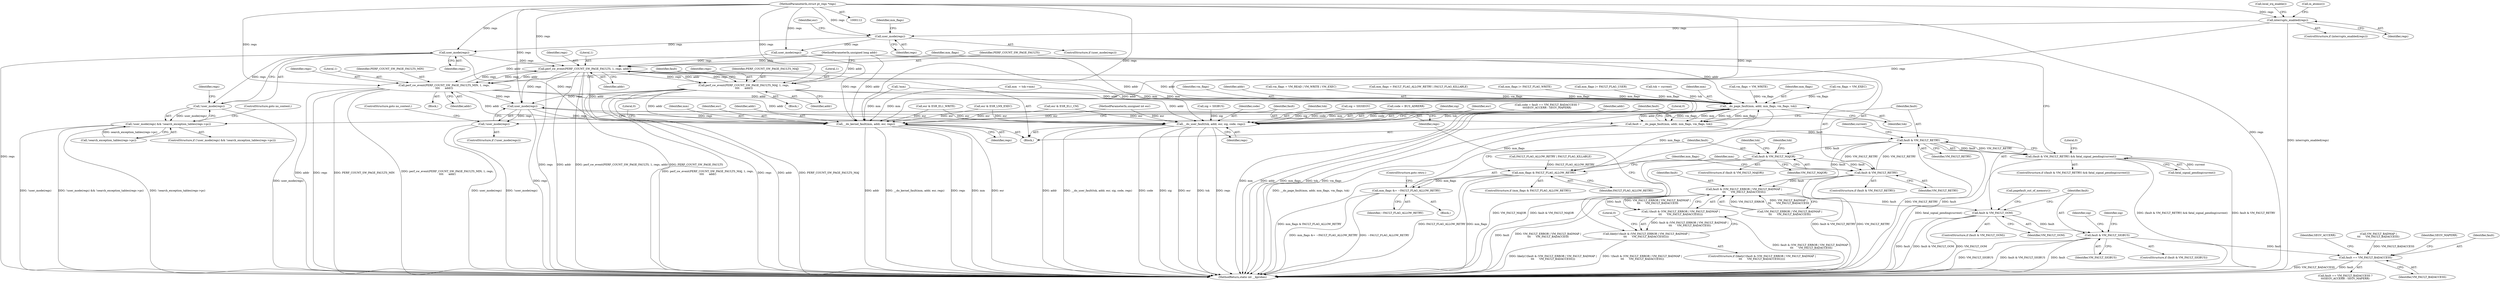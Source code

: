 digraph "0_linux_5a0fdfada3a2aa50d7b947a2e958bf00cbe0d830_0@pointer" {
"1000216" [label="(Call,user_mode(regs))"];
"1000155" [label="(Call,user_mode(regs))"];
"1000145" [label="(Call,interrupts_enabled(regs))"];
"1000115" [label="(MethodParameterIn,struct pt_regs *regs)"];
"1000215" [label="(Call,!user_mode(regs))"];
"1000214" [label="(Call,!user_mode(regs) && !search_exception_tables(regs->pc))"];
"1000241" [label="(Call,perf_sw_event(PERF_COUNT_SW_PAGE_FAULTS, 1, regs, addr))"];
"1000260" [label="(Call,perf_sw_event(PERF_COUNT_SW_PAGE_FAULTS_MAJ, 1, regs,\n\t\t\t\t      addr))"];
"1000226" [label="(Call,__do_page_fault(mm, addr, mm_flags, vm_flags, tsk))"];
"1000224" [label="(Call,fault = __do_page_fault(mm, addr, mm_flags, vm_flags, tsk))"];
"1000234" [label="(Call,fault & VM_FAULT_RETRY)"];
"1000233" [label="(Call,(fault & VM_FAULT_RETRY) && fatal_signal_pending(current))"];
"1000252" [label="(Call,fault & VM_FAULT_MAJOR)"];
"1000277" [label="(Call,fault & VM_FAULT_RETRY)"];
"1000293" [label="(Call,fault & (VM_FAULT_ERROR | VM_FAULT_BADMAP |\n\t\t\t      VM_FAULT_BADACCESS))"];
"1000292" [label="(Call,!(fault & (VM_FAULT_ERROR | VM_FAULT_BADMAP |\n\t\t\t      VM_FAULT_BADACCESS)))"];
"1000291" [label="(Call,likely(!(fault & (VM_FAULT_ERROR | VM_FAULT_BADMAP |\n\t\t\t      VM_FAULT_BADACCESS))))"];
"1000308" [label="(Call,fault & VM_FAULT_OOM)"];
"1000316" [label="(Call,fault & VM_FAULT_SIGBUS)"];
"1000334" [label="(Call,fault == VM_FAULT_BADACCESS)"];
"1000247" [label="(Call,mm_flags & FAULT_FLAG_ALLOW_RETRY)"];
"1000281" [label="(Call,mm_flags &= ~FAULT_FLAG_ALLOW_RETRY)"];
"1000339" [label="(Call,__do_user_fault(tsk, addr, esr, sig, code, regs))"];
"1000349" [label="(Call,__do_kernel_fault(mm, addr, esr, regs))"];
"1000304" [label="(Call,user_mode(regs))"];
"1000303" [label="(Call,!user_mode(regs))"];
"1000271" [label="(Call,perf_sw_event(PERF_COUNT_SW_PAGE_FAULTS_MIN, 1, regs,\n\t\t\t\t      addr))"];
"1000263" [label="(Identifier,regs)"];
"1000274" [label="(Identifier,regs)"];
"1000150" [label="(Call,in_atomic())"];
"1000249" [label="(Identifier,FAULT_FLAG_ALLOW_RETRY)"];
"1000156" [label="(Identifier,regs)"];
"1000116" [label="(Block,)"];
"1000245" [label="(Identifier,addr)"];
"1000272" [label="(Identifier,PERF_COUNT_SW_PAGE_FAULTS_MIN)"];
"1000161" [label="(Call,esr & ESR_LNX_EXEC)"];
"1000320" [label="(Call,sig = SIGBUS)"];
"1000303" [label="(Call,!user_mode(regs))"];
"1000213" [label="(ControlStructure,if (!user_mode(regs) && !search_exception_tables(regs->pc)))"];
"1000280" [label="(Block,)"];
"1000232" [label="(ControlStructure,if ((fault & VM_FAULT_RETRY) && fatal_signal_pending(current)))"];
"1000266" [label="(Block,)"];
"1000179" [label="(Call,vm_flags = VM_WRITE)"];
"1000297" [label="(Call,VM_FAULT_BADMAP |\n\t\t\t      VM_FAULT_BADACCESS)"];
"1000229" [label="(Identifier,mm_flags)"];
"1000291" [label="(Call,likely(!(fault & (VM_FAULT_ERROR | VM_FAULT_BADMAP |\n\t\t\t      VM_FAULT_BADACCESS))))"];
"1000165" [label="(Call,vm_flags = VM_EXEC)"];
"1000292" [label="(Call,!(fault & (VM_FAULT_ERROR | VM_FAULT_BADMAP |\n\t\t\t      VM_FAULT_BADACCESS)))"];
"1000275" [label="(Identifier,addr)"];
"1000281" [label="(Call,mm_flags &= ~FAULT_FLAG_ALLOW_RETRY)"];
"1000154" [label="(ControlStructure,if (user_mode(regs)))"];
"1000254" [label="(Identifier,VM_FAULT_MAJOR)"];
"1000345" [label="(Identifier,regs)"];
"1000196" [label="(Call,user_mode(regs))"];
"1000304" [label="(Call,user_mode(regs))"];
"1000282" [label="(Identifier,mm_flags)"];
"1000230" [label="(Identifier,vm_flags)"];
"1000312" [label="(Call,pagefault_out_of_memory())"];
"1000278" [label="(Identifier,fault)"];
"1000349" [label="(Call,__do_kernel_fault(mm, addr, esr, regs))"];
"1000344" [label="(Identifier,code)"];
"1000147" [label="(Call,local_irq_enable())"];
"1000356" [label="(MethodReturn,static int __kprobes)"];
"1000228" [label="(Identifier,addr)"];
"1000306" [label="(ControlStructure,goto no_context;)"];
"1000293" [label="(Call,fault & (VM_FAULT_ERROR | VM_FAULT_BADMAP |\n\t\t\t      VM_FAULT_BADACCESS))"];
"1000123" [label="(Call,vm_flags = VM_READ | VM_WRITE | VM_EXEC)"];
"1000340" [label="(Identifier,tsk)"];
"1000288" [label="(Identifier,mm)"];
"1000261" [label="(Identifier,PERF_COUNT_SW_PAGE_FAULTS_MAJ)"];
"1000243" [label="(Literal,1)"];
"1000294" [label="(Identifier,fault)"];
"1000277" [label="(Call,fault & VM_FAULT_RETRY)"];
"1000328" [label="(Call,sig = SIGSEGV)"];
"1000339" [label="(Call,__do_user_fault(tsk, addr, esr, sig, code, regs))"];
"1000236" [label="(Identifier,VM_FAULT_RETRY)"];
"1000309" [label="(Identifier,fault)"];
"1000283" [label="(Identifier,~FAULT_FLAG_ALLOW_RETRY)"];
"1000290" [label="(ControlStructure,if (likely(!(fault & (VM_FAULT_ERROR | VM_FAULT_BADMAP |\n\t\t\t      VM_FAULT_BADACCESS)))))"];
"1000329" [label="(Identifier,sig)"];
"1000131" [label="(Call,mm_flags = FAULT_FLAG_ALLOW_RETRY | FAULT_FLAG_KILLABLE)"];
"1000318" [label="(Identifier,VM_FAULT_SIGBUS)"];
"1000323" [label="(Call,code = BUS_ADRERR)"];
"1000260" [label="(Call,perf_sw_event(PERF_COUNT_SW_PAGE_FAULTS_MAJ, 1, regs,\n\t\t\t\t      addr))"];
"1000350" [label="(Identifier,mm)"];
"1000307" [label="(ControlStructure,if (fault & VM_FAULT_OOM))"];
"1000182" [label="(Call,mm_flags |= FAULT_FLAG_WRITE)"];
"1000233" [label="(Call,(fault & VM_FAULT_RETRY) && fatal_signal_pending(current))"];
"1000284" [label="(ControlStructure,goto retry;)"];
"1000343" [label="(Identifier,sig)"];
"1000151" [label="(Call,!mm)"];
"1000221" [label="(Identifier,regs)"];
"1000139" [label="(Call,mm  = tsk->mm)"];
"1000244" [label="(Identifier,regs)"];
"1000235" [label="(Identifier,fault)"];
"1000237" [label="(Call,fatal_signal_pending(current))"];
"1000333" [label="(Call,fault == VM_FAULT_BADACCESS ?\n\t\t\tSEGV_ACCERR : SEGV_MAPERR)"];
"1000231" [label="(Identifier,tsk)"];
"1000342" [label="(Identifier,esr)"];
"1000251" [label="(ControlStructure,if (fault & VM_FAULT_MAJOR))"];
"1000217" [label="(Identifier,regs)"];
"1000240" [label="(Literal,0)"];
"1000224" [label="(Call,fault = __do_page_fault(mm, addr, mm_flags, vm_flags, tsk))"];
"1000157" [label="(Call,mm_flags |= FAULT_FLAG_USER)"];
"1000295" [label="(Call,VM_FAULT_ERROR | VM_FAULT_BADMAP |\n\t\t\t      VM_FAULT_BADACCESS)"];
"1000352" [label="(Identifier,esr)"];
"1000158" [label="(Identifier,mm_flags)"];
"1000302" [label="(ControlStructure,if (!user_mode(regs)))"];
"1000225" [label="(Identifier,fault)"];
"1000215" [label="(Call,!user_mode(regs))"];
"1000115" [label="(MethodParameterIn,struct pt_regs *regs)"];
"1000315" [label="(ControlStructure,if (fault & VM_FAULT_SIGBUS))"];
"1000279" [label="(Identifier,VM_FAULT_RETRY)"];
"1000317" [label="(Identifier,fault)"];
"1000247" [label="(Call,mm_flags & FAULT_FLAG_ALLOW_RETRY)"];
"1000136" [label="(Call,tsk = current)"];
"1000264" [label="(Identifier,addr)"];
"1000338" [label="(Identifier,SEGV_MAPERR)"];
"1000310" [label="(Identifier,VM_FAULT_OOM)"];
"1000218" [label="(Call,!search_exception_tables(regs->pc))"];
"1000223" [label="(ControlStructure,goto no_context;)"];
"1000253" [label="(Identifier,fault)"];
"1000144" [label="(ControlStructure,if (interrupts_enabled(regs)))"];
"1000351" [label="(Identifier,addr)"];
"1000234" [label="(Call,fault & VM_FAULT_RETRY)"];
"1000248" [label="(Identifier,mm_flags)"];
"1000246" [label="(ControlStructure,if (mm_flags & FAULT_FLAG_ALLOW_RETRY))"];
"1000269" [label="(Identifier,tsk)"];
"1000273" [label="(Literal,1)"];
"1000146" [label="(Identifier,regs)"];
"1000331" [label="(Call,code = fault == VM_FAULT_BADACCESS ?\n\t\t\tSEGV_ACCERR : SEGV_MAPERR)"];
"1000175" [label="(Call,esr & ESR_EL1_CM)"];
"1000162" [label="(Identifier,esr)"];
"1000155" [label="(Call,user_mode(regs))"];
"1000271" [label="(Call,perf_sw_event(PERF_COUNT_SW_PAGE_FAULTS_MIN, 1, regs,\n\t\t\t\t      addr))"];
"1000214" [label="(Call,!user_mode(regs) && !search_exception_tables(regs->pc))"];
"1000216" [label="(Call,user_mode(regs))"];
"1000334" [label="(Call,fault == VM_FAULT_BADACCESS)"];
"1000242" [label="(Identifier,PERF_COUNT_SW_PAGE_FAULTS)"];
"1000262" [label="(Literal,1)"];
"1000258" [label="(Identifier,tsk)"];
"1000133" [label="(Call,FAULT_FLAG_ALLOW_RETRY | FAULT_FLAG_KILLABLE)"];
"1000305" [label="(Identifier,regs)"];
"1000113" [label="(MethodParameterIn,unsigned long addr)"];
"1000341" [label="(Identifier,addr)"];
"1000241" [label="(Call,perf_sw_event(PERF_COUNT_SW_PAGE_FAULTS, 1, regs, addr))"];
"1000301" [label="(Literal,0)"];
"1000114" [label="(MethodParameterIn,unsigned int esr)"];
"1000238" [label="(Identifier,current)"];
"1000227" [label="(Identifier,mm)"];
"1000308" [label="(Call,fault & VM_FAULT_OOM)"];
"1000335" [label="(Identifier,fault)"];
"1000145" [label="(Call,interrupts_enabled(regs))"];
"1000337" [label="(Identifier,SEGV_ACCERR)"];
"1000347" [label="(Literal,0)"];
"1000355" [label="(Literal,0)"];
"1000316" [label="(Call,fault & VM_FAULT_SIGBUS)"];
"1000321" [label="(Identifier,sig)"];
"1000252" [label="(Call,fault & VM_FAULT_MAJOR)"];
"1000336" [label="(Identifier,VM_FAULT_BADACCESS)"];
"1000353" [label="(Identifier,regs)"];
"1000276" [label="(ControlStructure,if (fault & VM_FAULT_RETRY))"];
"1000226" [label="(Call,__do_page_fault(mm, addr, mm_flags, vm_flags, tsk))"];
"1000171" [label="(Call,esr & ESR_EL1_WRITE)"];
"1000255" [label="(Block,)"];
"1000216" -> "1000215"  [label="AST: "];
"1000216" -> "1000217"  [label="CFG: "];
"1000217" -> "1000216"  [label="AST: "];
"1000215" -> "1000216"  [label="CFG: "];
"1000216" -> "1000356"  [label="DDG: regs"];
"1000216" -> "1000215"  [label="DDG: regs"];
"1000155" -> "1000216"  [label="DDG: regs"];
"1000115" -> "1000216"  [label="DDG: regs"];
"1000216" -> "1000241"  [label="DDG: regs"];
"1000216" -> "1000349"  [label="DDG: regs"];
"1000155" -> "1000154"  [label="AST: "];
"1000155" -> "1000156"  [label="CFG: "];
"1000156" -> "1000155"  [label="AST: "];
"1000158" -> "1000155"  [label="CFG: "];
"1000162" -> "1000155"  [label="CFG: "];
"1000145" -> "1000155"  [label="DDG: regs"];
"1000115" -> "1000155"  [label="DDG: regs"];
"1000155" -> "1000196"  [label="DDG: regs"];
"1000145" -> "1000144"  [label="AST: "];
"1000145" -> "1000146"  [label="CFG: "];
"1000146" -> "1000145"  [label="AST: "];
"1000147" -> "1000145"  [label="CFG: "];
"1000150" -> "1000145"  [label="CFG: "];
"1000145" -> "1000356"  [label="DDG: interrupts_enabled(regs)"];
"1000115" -> "1000145"  [label="DDG: regs"];
"1000145" -> "1000349"  [label="DDG: regs"];
"1000115" -> "1000112"  [label="AST: "];
"1000115" -> "1000356"  [label="DDG: regs"];
"1000115" -> "1000196"  [label="DDG: regs"];
"1000115" -> "1000241"  [label="DDG: regs"];
"1000115" -> "1000260"  [label="DDG: regs"];
"1000115" -> "1000271"  [label="DDG: regs"];
"1000115" -> "1000304"  [label="DDG: regs"];
"1000115" -> "1000339"  [label="DDG: regs"];
"1000115" -> "1000349"  [label="DDG: regs"];
"1000215" -> "1000214"  [label="AST: "];
"1000221" -> "1000215"  [label="CFG: "];
"1000214" -> "1000215"  [label="CFG: "];
"1000215" -> "1000356"  [label="DDG: user_mode(regs)"];
"1000215" -> "1000214"  [label="DDG: user_mode(regs)"];
"1000214" -> "1000213"  [label="AST: "];
"1000214" -> "1000218"  [label="CFG: "];
"1000218" -> "1000214"  [label="AST: "];
"1000223" -> "1000214"  [label="CFG: "];
"1000225" -> "1000214"  [label="CFG: "];
"1000214" -> "1000356"  [label="DDG: !user_mode(regs) && !search_exception_tables(regs->pc)"];
"1000214" -> "1000356"  [label="DDG: !search_exception_tables(regs->pc)"];
"1000214" -> "1000356"  [label="DDG: !user_mode(regs)"];
"1000218" -> "1000214"  [label="DDG: search_exception_tables(regs->pc)"];
"1000241" -> "1000116"  [label="AST: "];
"1000241" -> "1000245"  [label="CFG: "];
"1000242" -> "1000241"  [label="AST: "];
"1000243" -> "1000241"  [label="AST: "];
"1000244" -> "1000241"  [label="AST: "];
"1000245" -> "1000241"  [label="AST: "];
"1000248" -> "1000241"  [label="CFG: "];
"1000241" -> "1000356"  [label="DDG: PERF_COUNT_SW_PAGE_FAULTS"];
"1000241" -> "1000356"  [label="DDG: regs"];
"1000241" -> "1000356"  [label="DDG: addr"];
"1000241" -> "1000356"  [label="DDG: perf_sw_event(PERF_COUNT_SW_PAGE_FAULTS, 1, regs, addr)"];
"1000196" -> "1000241"  [label="DDG: regs"];
"1000260" -> "1000241"  [label="DDG: regs"];
"1000271" -> "1000241"  [label="DDG: regs"];
"1000226" -> "1000241"  [label="DDG: addr"];
"1000113" -> "1000241"  [label="DDG: addr"];
"1000241" -> "1000260"  [label="DDG: regs"];
"1000241" -> "1000260"  [label="DDG: addr"];
"1000241" -> "1000271"  [label="DDG: regs"];
"1000241" -> "1000271"  [label="DDG: addr"];
"1000241" -> "1000304"  [label="DDG: regs"];
"1000241" -> "1000339"  [label="DDG: addr"];
"1000241" -> "1000349"  [label="DDG: addr"];
"1000260" -> "1000255"  [label="AST: "];
"1000260" -> "1000264"  [label="CFG: "];
"1000261" -> "1000260"  [label="AST: "];
"1000262" -> "1000260"  [label="AST: "];
"1000263" -> "1000260"  [label="AST: "];
"1000264" -> "1000260"  [label="AST: "];
"1000278" -> "1000260"  [label="CFG: "];
"1000260" -> "1000356"  [label="DDG: perf_sw_event(PERF_COUNT_SW_PAGE_FAULTS_MAJ, 1, regs,\n\t\t\t\t      addr)"];
"1000260" -> "1000356"  [label="DDG: regs"];
"1000260" -> "1000356"  [label="DDG: addr"];
"1000260" -> "1000356"  [label="DDG: PERF_COUNT_SW_PAGE_FAULTS_MAJ"];
"1000260" -> "1000226"  [label="DDG: addr"];
"1000113" -> "1000260"  [label="DDG: addr"];
"1000260" -> "1000304"  [label="DDG: regs"];
"1000260" -> "1000339"  [label="DDG: addr"];
"1000260" -> "1000349"  [label="DDG: addr"];
"1000226" -> "1000224"  [label="AST: "];
"1000226" -> "1000231"  [label="CFG: "];
"1000227" -> "1000226"  [label="AST: "];
"1000228" -> "1000226"  [label="AST: "];
"1000229" -> "1000226"  [label="AST: "];
"1000230" -> "1000226"  [label="AST: "];
"1000231" -> "1000226"  [label="AST: "];
"1000224" -> "1000226"  [label="CFG: "];
"1000226" -> "1000356"  [label="DDG: mm"];
"1000226" -> "1000356"  [label="DDG: addr"];
"1000226" -> "1000356"  [label="DDG: mm_flags"];
"1000226" -> "1000356"  [label="DDG: tsk"];
"1000226" -> "1000356"  [label="DDG: vm_flags"];
"1000226" -> "1000224"  [label="DDG: vm_flags"];
"1000226" -> "1000224"  [label="DDG: mm"];
"1000226" -> "1000224"  [label="DDG: tsk"];
"1000226" -> "1000224"  [label="DDG: mm_flags"];
"1000226" -> "1000224"  [label="DDG: addr"];
"1000139" -> "1000226"  [label="DDG: mm"];
"1000151" -> "1000226"  [label="DDG: mm"];
"1000271" -> "1000226"  [label="DDG: addr"];
"1000113" -> "1000226"  [label="DDG: addr"];
"1000281" -> "1000226"  [label="DDG: mm_flags"];
"1000131" -> "1000226"  [label="DDG: mm_flags"];
"1000157" -> "1000226"  [label="DDG: mm_flags"];
"1000182" -> "1000226"  [label="DDG: mm_flags"];
"1000165" -> "1000226"  [label="DDG: vm_flags"];
"1000179" -> "1000226"  [label="DDG: vm_flags"];
"1000123" -> "1000226"  [label="DDG: vm_flags"];
"1000136" -> "1000226"  [label="DDG: tsk"];
"1000226" -> "1000247"  [label="DDG: mm_flags"];
"1000226" -> "1000339"  [label="DDG: tsk"];
"1000226" -> "1000349"  [label="DDG: mm"];
"1000224" -> "1000116"  [label="AST: "];
"1000225" -> "1000224"  [label="AST: "];
"1000235" -> "1000224"  [label="CFG: "];
"1000224" -> "1000356"  [label="DDG: __do_page_fault(mm, addr, mm_flags, vm_flags, tsk)"];
"1000224" -> "1000234"  [label="DDG: fault"];
"1000234" -> "1000233"  [label="AST: "];
"1000234" -> "1000236"  [label="CFG: "];
"1000235" -> "1000234"  [label="AST: "];
"1000236" -> "1000234"  [label="AST: "];
"1000238" -> "1000234"  [label="CFG: "];
"1000233" -> "1000234"  [label="CFG: "];
"1000234" -> "1000356"  [label="DDG: VM_FAULT_RETRY"];
"1000234" -> "1000356"  [label="DDG: fault"];
"1000234" -> "1000233"  [label="DDG: fault"];
"1000234" -> "1000233"  [label="DDG: VM_FAULT_RETRY"];
"1000277" -> "1000234"  [label="DDG: VM_FAULT_RETRY"];
"1000234" -> "1000252"  [label="DDG: fault"];
"1000234" -> "1000277"  [label="DDG: VM_FAULT_RETRY"];
"1000234" -> "1000293"  [label="DDG: fault"];
"1000233" -> "1000232"  [label="AST: "];
"1000233" -> "1000237"  [label="CFG: "];
"1000237" -> "1000233"  [label="AST: "];
"1000240" -> "1000233"  [label="CFG: "];
"1000242" -> "1000233"  [label="CFG: "];
"1000233" -> "1000356"  [label="DDG: fatal_signal_pending(current)"];
"1000233" -> "1000356"  [label="DDG: (fault & VM_FAULT_RETRY) && fatal_signal_pending(current)"];
"1000233" -> "1000356"  [label="DDG: fault & VM_FAULT_RETRY"];
"1000237" -> "1000233"  [label="DDG: current"];
"1000252" -> "1000251"  [label="AST: "];
"1000252" -> "1000254"  [label="CFG: "];
"1000253" -> "1000252"  [label="AST: "];
"1000254" -> "1000252"  [label="AST: "];
"1000258" -> "1000252"  [label="CFG: "];
"1000269" -> "1000252"  [label="CFG: "];
"1000252" -> "1000356"  [label="DDG: VM_FAULT_MAJOR"];
"1000252" -> "1000356"  [label="DDG: fault & VM_FAULT_MAJOR"];
"1000252" -> "1000277"  [label="DDG: fault"];
"1000277" -> "1000276"  [label="AST: "];
"1000277" -> "1000279"  [label="CFG: "];
"1000278" -> "1000277"  [label="AST: "];
"1000279" -> "1000277"  [label="AST: "];
"1000282" -> "1000277"  [label="CFG: "];
"1000288" -> "1000277"  [label="CFG: "];
"1000277" -> "1000356"  [label="DDG: fault & VM_FAULT_RETRY"];
"1000277" -> "1000356"  [label="DDG: VM_FAULT_RETRY"];
"1000277" -> "1000293"  [label="DDG: fault"];
"1000293" -> "1000292"  [label="AST: "];
"1000293" -> "1000295"  [label="CFG: "];
"1000294" -> "1000293"  [label="AST: "];
"1000295" -> "1000293"  [label="AST: "];
"1000292" -> "1000293"  [label="CFG: "];
"1000293" -> "1000356"  [label="DDG: fault"];
"1000293" -> "1000356"  [label="DDG: VM_FAULT_ERROR | VM_FAULT_BADMAP |\n\t\t\t      VM_FAULT_BADACCESS"];
"1000293" -> "1000292"  [label="DDG: fault"];
"1000293" -> "1000292"  [label="DDG: VM_FAULT_ERROR | VM_FAULT_BADMAP |\n\t\t\t      VM_FAULT_BADACCESS"];
"1000295" -> "1000293"  [label="DDG: VM_FAULT_ERROR"];
"1000295" -> "1000293"  [label="DDG: VM_FAULT_BADMAP |\n\t\t\t      VM_FAULT_BADACCESS"];
"1000293" -> "1000308"  [label="DDG: fault"];
"1000292" -> "1000291"  [label="AST: "];
"1000291" -> "1000292"  [label="CFG: "];
"1000292" -> "1000356"  [label="DDG: fault & (VM_FAULT_ERROR | VM_FAULT_BADMAP |\n\t\t\t      VM_FAULT_BADACCESS)"];
"1000292" -> "1000291"  [label="DDG: fault & (VM_FAULT_ERROR | VM_FAULT_BADMAP |\n\t\t\t      VM_FAULT_BADACCESS)"];
"1000291" -> "1000290"  [label="AST: "];
"1000301" -> "1000291"  [label="CFG: "];
"1000305" -> "1000291"  [label="CFG: "];
"1000291" -> "1000356"  [label="DDG: likely(!(fault & (VM_FAULT_ERROR | VM_FAULT_BADMAP |\n\t\t\t      VM_FAULT_BADACCESS)))"];
"1000291" -> "1000356"  [label="DDG: !(fault & (VM_FAULT_ERROR | VM_FAULT_BADMAP |\n\t\t\t      VM_FAULT_BADACCESS))"];
"1000308" -> "1000307"  [label="AST: "];
"1000308" -> "1000310"  [label="CFG: "];
"1000309" -> "1000308"  [label="AST: "];
"1000310" -> "1000308"  [label="AST: "];
"1000312" -> "1000308"  [label="CFG: "];
"1000317" -> "1000308"  [label="CFG: "];
"1000308" -> "1000356"  [label="DDG: VM_FAULT_OOM"];
"1000308" -> "1000356"  [label="DDG: fault"];
"1000308" -> "1000356"  [label="DDG: fault & VM_FAULT_OOM"];
"1000308" -> "1000316"  [label="DDG: fault"];
"1000316" -> "1000315"  [label="AST: "];
"1000316" -> "1000318"  [label="CFG: "];
"1000317" -> "1000316"  [label="AST: "];
"1000318" -> "1000316"  [label="AST: "];
"1000321" -> "1000316"  [label="CFG: "];
"1000329" -> "1000316"  [label="CFG: "];
"1000316" -> "1000356"  [label="DDG: VM_FAULT_SIGBUS"];
"1000316" -> "1000356"  [label="DDG: fault & VM_FAULT_SIGBUS"];
"1000316" -> "1000356"  [label="DDG: fault"];
"1000316" -> "1000334"  [label="DDG: fault"];
"1000334" -> "1000333"  [label="AST: "];
"1000334" -> "1000336"  [label="CFG: "];
"1000335" -> "1000334"  [label="AST: "];
"1000336" -> "1000334"  [label="AST: "];
"1000337" -> "1000334"  [label="CFG: "];
"1000338" -> "1000334"  [label="CFG: "];
"1000334" -> "1000356"  [label="DDG: VM_FAULT_BADACCESS"];
"1000334" -> "1000356"  [label="DDG: fault"];
"1000297" -> "1000334"  [label="DDG: VM_FAULT_BADACCESS"];
"1000247" -> "1000246"  [label="AST: "];
"1000247" -> "1000249"  [label="CFG: "];
"1000248" -> "1000247"  [label="AST: "];
"1000249" -> "1000247"  [label="AST: "];
"1000253" -> "1000247"  [label="CFG: "];
"1000288" -> "1000247"  [label="CFG: "];
"1000247" -> "1000356"  [label="DDG: mm_flags"];
"1000247" -> "1000356"  [label="DDG: mm_flags & FAULT_FLAG_ALLOW_RETRY"];
"1000247" -> "1000356"  [label="DDG: FAULT_FLAG_ALLOW_RETRY"];
"1000133" -> "1000247"  [label="DDG: FAULT_FLAG_ALLOW_RETRY"];
"1000247" -> "1000281"  [label="DDG: mm_flags"];
"1000281" -> "1000280"  [label="AST: "];
"1000281" -> "1000283"  [label="CFG: "];
"1000282" -> "1000281"  [label="AST: "];
"1000283" -> "1000281"  [label="AST: "];
"1000284" -> "1000281"  [label="CFG: "];
"1000281" -> "1000356"  [label="DDG: mm_flags &= ~FAULT_FLAG_ALLOW_RETRY"];
"1000281" -> "1000356"  [label="DDG: ~FAULT_FLAG_ALLOW_RETRY"];
"1000339" -> "1000116"  [label="AST: "];
"1000339" -> "1000345"  [label="CFG: "];
"1000340" -> "1000339"  [label="AST: "];
"1000341" -> "1000339"  [label="AST: "];
"1000342" -> "1000339"  [label="AST: "];
"1000343" -> "1000339"  [label="AST: "];
"1000344" -> "1000339"  [label="AST: "];
"1000345" -> "1000339"  [label="AST: "];
"1000347" -> "1000339"  [label="CFG: "];
"1000339" -> "1000356"  [label="DDG: __do_user_fault(tsk, addr, esr, sig, code, regs)"];
"1000339" -> "1000356"  [label="DDG: code"];
"1000339" -> "1000356"  [label="DDG: sig"];
"1000339" -> "1000356"  [label="DDG: esr"];
"1000339" -> "1000356"  [label="DDG: tsk"];
"1000339" -> "1000356"  [label="DDG: regs"];
"1000339" -> "1000356"  [label="DDG: addr"];
"1000271" -> "1000339"  [label="DDG: addr"];
"1000113" -> "1000339"  [label="DDG: addr"];
"1000171" -> "1000339"  [label="DDG: esr"];
"1000175" -> "1000339"  [label="DDG: esr"];
"1000161" -> "1000339"  [label="DDG: esr"];
"1000114" -> "1000339"  [label="DDG: esr"];
"1000328" -> "1000339"  [label="DDG: sig"];
"1000320" -> "1000339"  [label="DDG: sig"];
"1000331" -> "1000339"  [label="DDG: code"];
"1000323" -> "1000339"  [label="DDG: code"];
"1000304" -> "1000339"  [label="DDG: regs"];
"1000349" -> "1000116"  [label="AST: "];
"1000349" -> "1000353"  [label="CFG: "];
"1000350" -> "1000349"  [label="AST: "];
"1000351" -> "1000349"  [label="AST: "];
"1000352" -> "1000349"  [label="AST: "];
"1000353" -> "1000349"  [label="AST: "];
"1000355" -> "1000349"  [label="CFG: "];
"1000349" -> "1000356"  [label="DDG: addr"];
"1000349" -> "1000356"  [label="DDG: __do_kernel_fault(mm, addr, esr, regs)"];
"1000349" -> "1000356"  [label="DDG: regs"];
"1000349" -> "1000356"  [label="DDG: mm"];
"1000349" -> "1000356"  [label="DDG: esr"];
"1000139" -> "1000349"  [label="DDG: mm"];
"1000151" -> "1000349"  [label="DDG: mm"];
"1000271" -> "1000349"  [label="DDG: addr"];
"1000113" -> "1000349"  [label="DDG: addr"];
"1000171" -> "1000349"  [label="DDG: esr"];
"1000175" -> "1000349"  [label="DDG: esr"];
"1000161" -> "1000349"  [label="DDG: esr"];
"1000114" -> "1000349"  [label="DDG: esr"];
"1000304" -> "1000349"  [label="DDG: regs"];
"1000196" -> "1000349"  [label="DDG: regs"];
"1000304" -> "1000303"  [label="AST: "];
"1000304" -> "1000305"  [label="CFG: "];
"1000305" -> "1000304"  [label="AST: "];
"1000303" -> "1000304"  [label="CFG: "];
"1000304" -> "1000356"  [label="DDG: regs"];
"1000304" -> "1000303"  [label="DDG: regs"];
"1000271" -> "1000304"  [label="DDG: regs"];
"1000303" -> "1000302"  [label="AST: "];
"1000306" -> "1000303"  [label="CFG: "];
"1000309" -> "1000303"  [label="CFG: "];
"1000303" -> "1000356"  [label="DDG: user_mode(regs)"];
"1000303" -> "1000356"  [label="DDG: !user_mode(regs)"];
"1000271" -> "1000266"  [label="AST: "];
"1000271" -> "1000275"  [label="CFG: "];
"1000272" -> "1000271"  [label="AST: "];
"1000273" -> "1000271"  [label="AST: "];
"1000274" -> "1000271"  [label="AST: "];
"1000275" -> "1000271"  [label="AST: "];
"1000278" -> "1000271"  [label="CFG: "];
"1000271" -> "1000356"  [label="DDG: addr"];
"1000271" -> "1000356"  [label="DDG: regs"];
"1000271" -> "1000356"  [label="DDG: PERF_COUNT_SW_PAGE_FAULTS_MIN"];
"1000271" -> "1000356"  [label="DDG: perf_sw_event(PERF_COUNT_SW_PAGE_FAULTS_MIN, 1, regs,\n\t\t\t\t      addr)"];
"1000113" -> "1000271"  [label="DDG: addr"];
}
